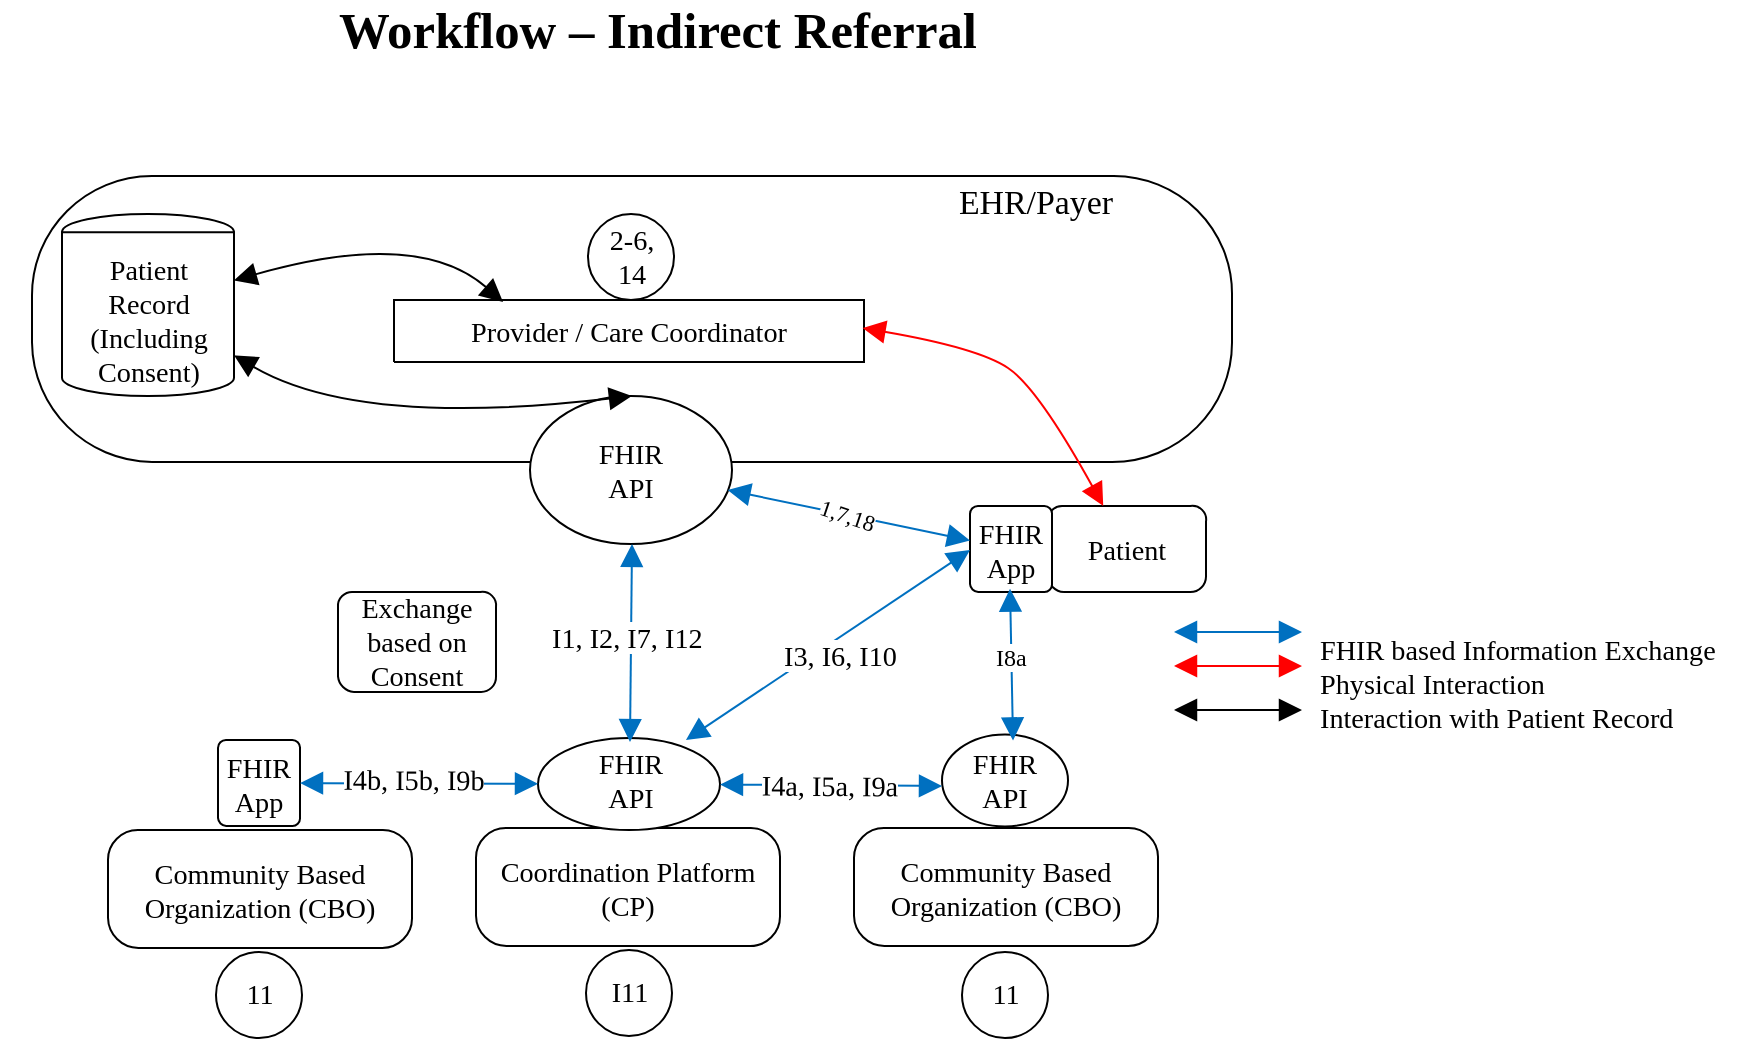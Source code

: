 <mxfile version="20.3.0" type="device"><diagram name="Page-1" id="Page-1"><mxGraphModel dx="632" dy="381" grid="1" gridSize="10" guides="1" tooltips="1" connect="1" arrows="1" fold="1" page="1" pageScale="1" pageWidth="850" pageHeight="1100" math="0" shadow="0"><root><mxCell id="0"/><mxCell id="1" value="Connector" parent="0"/><mxCell id="2" style="vsdxID=18;fillColor=#FFFFFF;gradientColor=none;shape=stencil(vVTJEoIwDP2aHmG6CMLZ5T86WqBjpUyoin9vmcAo68nhluUl6UvSEHGoC1kpwmntwN7US19dQcSRcK7LQoF2XiLiRMQhs6BysI/yinolW2Qr3e2zzdBgHKNtCKfvXkX9jFijyx9s+jeshIv3QY8N0wTR0MF3LIxjNDXDBH3CKAl51CEC2eg6AOuk07ZEf4c2EnIV+HJBZmQ+cNUvpaqJeZbMuLh/3j5a45PEEz4sGfAZ9YduRWW27gLpfyAnk06nk04HnVlq9QbNWVqxWS6MhoyPyPDvUq5+r012du0DeuF7ETJtDB6UX//4gngTXh9x+gA=);points=[[1,0.5,0],[0.5,0.5,0],[0.5,0,0],[0.03,0.12,0],[0.97,0.12,0],[0.03,0.88,0],[0.97,0.88,0]];labelBackgroundColor=none;rounded=0;html=1;whiteSpace=wrap;" parent="1" vertex="1"><mxGeometry x="127" y="114" width="600" height="143" as="geometry"/></mxCell><mxCell id="3" value="&lt;div style=&quot;font-size: 1px&quot;&gt;&lt;font style=&quot;font-size:14.11px;font-family:Calibri;color:#000000;direction:ltr;letter-spacing:0px;line-height:120%;opacity:1&quot;&gt;Provider / Care Coordinator&lt;br/&gt;&lt;/font&gt;&lt;/div&gt;" style="verticalAlign=middle;align=center;vsdxID=3;fillColor=#FFFFFF;gradientColor=none;shape=stencil(nZBLDoAgDERP0z3SIyjew0SURgSD+Lu9kMZoXLhwN9O+tukAlrNpJg1SzDH4QW/URgNYgZTkjA4UkwJUgGXng+6DX1zLfmoymdXo17xh5zmRJ6Q42BWCfc2oJfdAr+Yv+AP9Cb7OJ3H/2JG1HNGz/84klThPVCc=);points=[[0.5,1,0],[1,0.5,0],[0.5,0,0],[0,0.5,0],[0.5,0.5,0]];labelBackgroundColor=none;rounded=0;html=1;whiteSpace=wrap;" parent="1" vertex="1"><mxGeometry x="308" y="176" width="235" height="31" as="geometry"/></mxCell><mxCell id="4" style="vsdxID=4;fillColor=#FFFFFF;gradientColor=none;shape=stencil(rVFBDsIwDHtNj5VCK14wxj8ilm0VZZ3SAuX3tAoIBhwQ4mbHjhMlyjZxxJmUgZg47OnsujQqu1HGuGkkdqkgZVtlmz4wDRyOUyd8xuqs6BBONSFLH9QOAxdha6FbcSLvisR5oQEvvfegFXyMgqwxu6g5JEwuTIupHnkgXcbo3uNwyxEpnonmt/Ivi/1nLfhirQIeZ+6d9/KlZ/31LaUkL7XtFQ==);points=[[0.5,0,0],[0.5,0.5,0],[0,0.5,0],[0.5,1,0],[1,0.5,0]];labelBackgroundColor=none;rounded=0;html=1;whiteSpace=wrap;" parent="1" vertex="1"><mxGeometry x="376" y="224" width="101" height="74" as="geometry"/></mxCell><mxCell id="5" value="&lt;div style=&quot;font-size: 1px&quot;&gt;&lt;font style=&quot;font-size:14.11px;font-family:Calibri;color:#000000;direction:ltr;letter-spacing:0px;line-height:120%;opacity:1&quot;&gt;FHIR&lt;br/&gt;API&lt;br/&gt;&lt;/font&gt;&lt;/div&gt;" style="text;vsdxID=4;fillColor=none;gradientColor=none;points=[[0.5,0,0],[0.5,0.5,0],[0,0.5,0],[0.5,1,0],[1,0.5,0]];labelBackgroundColor=none;rounded=0;html=1;whiteSpace=wrap;verticalAlign=middle;align=center;strokeColor=none;;html=1;" parent="4" vertex="1"><mxGeometry x="6.35" y="4.58" width="88.85" height="64.79" as="geometry"/></mxCell><mxCell id="6" value="&lt;div style=&quot;font-size: 1px&quot;&gt;&lt;font style=&quot;font-size:14.11px;font-family:Calibri;color:#000000;direction:ltr;letter-spacing:0px;line-height:120%;opacity:1&quot;&gt;Patient&lt;br/&gt;&lt;/font&gt;&lt;/div&gt;" style="verticalAlign=middle;align=center;vsdxID=12;fillColor=#FFFFFF;gradientColor=none;shape=stencil(vVRLDoIwED1NlzT9BIG1n3s0WqCxUjJUxdtbMhKlgivDbj6vM32v0yFy29Wq1USwzoM767s5+ZrIHRHCNLUG44NF5J7IbelAV+CuzQn9Vg3Iwbq421Chx3OcDUcEe4wu+gfEWtN8YIu/YRUcQw5GLC1SRMMIzynPMdRPC4wFc04z+UIkqjddAs4rb1yD+RfaKqh0EtolpVXVJNXdtW6/wrNk4ubheiJb5pPTrIj4bChLJ3wifdhaVGb7LpD+BzJ+abb5UiadKrMk9QriLI3YLBfOaCoiMgUVPBrb2W+wysz++oDBeG+E0liLC+UzH2+QEMLtI/dP);points=[[1,0.5,0],[0.5,0.5,0],[0.5,0,0],[0.03,0.05,0],[0.97,0.05,0],[0.03,0.95,0],[0.97,0.95,0]];labelBackgroundColor=none;rounded=0;html=1;whiteSpace=wrap;" parent="1" vertex="1"><mxGeometry x="635" y="279" width="79" height="43" as="geometry"/></mxCell><mxCell id="7" value="&lt;div style=&quot;font-size: 1px&quot;&gt;&lt;font style=&quot;font-size:14.11px;font-family:Calibri;color:#000000;direction:ltr;letter-spacing:0px;line-height:120%;opacity:1&quot;&gt;Coordination Platform (CP)&lt;br/&gt;&lt;/font&gt;&lt;/div&gt;" style="verticalAlign=middle;align=center;vsdxID=13;fillColor=#FFFFFF;gradientColor=none;shape=stencil(vVTbEoIgEP0aHmUQjOq57D+YRGUicVYq+/tw0ElRe2p828tZlrM3xE5NKWqJKGksmJt8qcyWiJ0RpaoqJSjrJMRSxE65AVmAeVSZ12vRITvpbp7dC62Pi0kXQsl7UL1+8VitqhH2+DesgKvzwYDFBw+GHk13mPSmdho/vLdPcNIDItGqJgJjhVWm8u4erAUUMnLJolyLYuJqXlLWM/MilTC3+x3/RYbvAjYJ5scJm6A4ZCsmi3lXOP8DOWvzftZnyieVWan0BrVZma9FJjHBMQ+ocExoMLKLG7DJwP7aPSd8j0GutPa3ZOwPj4cz+cPD0g8=);points=[[0,0.5,0],[1,0.5,0],[0.5,1,0],[0.5,0,0],[0.03,0.04,0],[0.97,0.04,0],[0.03,0.96,0],[0.97,0.96,0]];labelBackgroundColor=none;rounded=0;html=1;whiteSpace=wrap;" parent="1" vertex="1"><mxGeometry x="349" y="440" width="152" height="59" as="geometry"/></mxCell><mxCell id="8" value="&lt;div style=&quot;font-size: 1px&quot;&gt;&lt;font style=&quot;font-size:16.93px;font-family:Calibri;color:#000000;direction:ltr;letter-spacing:0px;line-height:120%;opacity:1&quot;&gt;EHR/Payer&lt;br/&gt;&lt;/font&gt;&lt;/div&gt;" style="verticalAlign=middle;align=center;vsdxID=19;fillColor=none;gradientColor=none;shape=stencil(nZBLDoAgDERP0z3SIyjew0SURgSD+Lu9kMZoXLhwN9O+tukAlrNpJg1SzDH4QW/URgNYgZTkjA4UkwJUgGXng+6DX1zLfmoymdXo17xh5zmRJ6Q42BWCfc2oJfdAr+Yv+AP9Cb7OJ3H/2JG1HNGz/84klThPVCc=);strokeColor=none;points=[];labelBackgroundColor=none;rounded=0;html=1;whiteSpace=wrap;" parent="1" vertex="1"><mxGeometry x="522" y="114" width="214" height="28" as="geometry"/></mxCell><mxCell id="50" value="&lt;div style=&quot;font-size: 1px&quot;&gt;&lt;/div&gt;" style="vsdxID=38;edgeStyle=none;startArrow=block;endArrow=block;startSize=9;endSize=9;strokeColor=#ff0000;spacingTop=0;spacingBottom=0;spacingLeft=0;spacingRight=0;verticalAlign=middle;html=1;labelBackgroundColor=#ffffff;rounded=0;align=center;" parent="1" edge="1"><mxGeometry relative="1" as="geometry"><Array as="points"/><mxPoint x="698" y="359" as="sourcePoint"/><mxPoint x="762" y="359" as="targetPoint"/></mxGeometry></mxCell><mxCell id="9" value="&lt;div style=&quot;font-size: 1px&quot;&gt;&lt;p style=&quot;align:left;margin-left:0;margin-right:0;margin-top:0px;margin-bottom:0px;text-indent:0;valign:middle;direction:ltr;&quot;&gt;&lt;font style=&quot;font-size:14.11px;font-family:Calibri;color:#000000;direction:ltr;letter-spacing:0px;line-height:120%;opacity:1&quot;&gt;FHIR based Information Exchange&lt;br/&gt;Physical Interaction&lt;br/&gt;Interaction with Patient Record&lt;br/&gt;&lt;/font&gt;&lt;/p&gt;&lt;/div&gt;" style="verticalAlign=middle;align=left;vsdxID=39;fillColor=none;gradientColor=none;shape=stencil(nZBLDoAgDERP0z3SIyjew0SURgSD+Lu9kMZoXLhwN9O+tukAlrNpJg1SzDH4QW/URgNYgZTkjA4UkwJUgGXng+6DX1zLfmoymdXo17xh5zmRJ6Q42BWCfc2oJfdAr+Yv+AP9Cb7OJ3H/2JG1HNGz/84klThPVCc=);strokeColor=none;points=[];labelBackgroundColor=none;rounded=0;html=1;whiteSpace=wrap;" parent="1" vertex="1"><mxGeometry x="769" y="322" width="214" height="91" as="geometry"/></mxCell><mxCell id="51" value="&lt;div style=&quot;font-size: 1px&quot;&gt;&lt;/div&gt;" style="vsdxID=40;edgeStyle=none;startArrow=block;endArrow=block;startSize=9;endSize=9;strokeColor=#0070c0;spacingTop=0;spacingBottom=0;spacingLeft=0;spacingRight=0;verticalAlign=middle;html=1;labelBackgroundColor=#FFFFFF;rounded=0;align=center;" parent="1" edge="1"><mxGeometry relative="1" as="geometry"><Array as="points"/><mxPoint x="698" y="342" as="sourcePoint"/><mxPoint x="762" y="342" as="targetPoint"/></mxGeometry></mxCell><mxCell id="10" value="&lt;div style=&quot;font-size: 1px&quot;&gt;&lt;font style=&quot;font-size:14.11px;font-family:Calibri;color:#000000;direction:ltr;letter-spacing:0px;line-height:120%;opacity:1&quot;&gt;Exchange based  on Consent&lt;br/&gt;&lt;/font&gt;&lt;/div&gt;" style="verticalAlign=middle;align=center;vsdxID=57;fillColor=#FFFFFF;gradientColor=none;shape=stencil(vVRLDoIwED1NlzQtBYG1n3s0WqCxUjJUxdtbMhKlgivDbj5vZvLmR8S2q2WrSMw6B/as7vrkaiJ2JI51UyvQzktE7InYlhZUBfbanFBv5YAcpIu9DRl6jONsCInZY1RRPyDW6OYDW/wNK+HofTBiaZoiGkZ4QvMCTf00wZgwT2jyAkSy110E1kmnbYPuF9hIqFTkq0WlkdXE1d2Var/Ms1zC2jylm2U2Oc2KgI2gGZ+wCbrD1mIyW3eB8z+Q4ZzZ5mvOPJl0ZqHTK/RmYb9mmXBGi3DIGeVpsLKzJ7DKwv46Pi+8v0GpjcFn8ukPv4c34ecR+yc=);points=[[1,0.5,0],[0.5,0.5,0],[0.5,0,0],[0.03,0.05,0],[0.97,0.05,0],[0.03,0.95,0],[0.97,0.95,0]];labelBackgroundColor=none;rounded=0;html=1;whiteSpace=wrap;" parent="1" vertex="1"><mxGeometry x="280" y="322" width="79" height="50" as="geometry"/></mxCell><mxCell id="11" value="&lt;div style=&quot;font-size: 1px&quot;&gt;&lt;font style=&quot;font-size:14.11px;font-family:Calibri;color:#000000;direction:ltr;letter-spacing:0px;line-height:120%;opacity:1&quot;&gt;FHIR App&lt;br/&gt;&lt;/font&gt;&lt;/div&gt;" style="verticalAlign=middle;align=center;vsdxID=60;fillColor=#FFFFFF;gradientColor=none;shape=stencil(vVTLjsMgDPwajkEE0gfntvsfqCUJKg2RQ7fp3y+RE22hSU9VbrZnjDUjYyIOXa1aTTjrPLirfpiLr4k4Es5NU2swPkREnIg4lA50Be7eXDBv1cAcopv7HV7osS9nQwtnzynF/Ae51jQvXPk1roJzwGDiUpEjG0b6nu4FVvq4f3pPMroZe/pM9abLwHnljWsQH9lWQaWzMC0rraoiqHto3b6VZ7W8DaeF/KSmKFI1chupScxhawmZnbsg+RvM1JjdNjZGUh4bs+DzCtYsrdeskjzAMpYSSmyTrOzsD1hlXz/9vRD8H4PSWIu35BVPj0co4eERpz8=);points=[[1,0.5,0],[0.5,0.5,0],[0.5,0,0],[0.03,0.03,0],[0.97,0.03,0],[0.03,0.97,0],[0.97,0.97,0]];labelBackgroundColor=none;rounded=0;html=1;whiteSpace=wrap;" parent="1" vertex="1"><mxGeometry x="596" y="279" width="41" height="43" as="geometry"/></mxCell><mxCell id="12" style="vsdxID=66;fillColor=#FFFFFF;gradientColor=none;shape=stencil(vVFBDgIhDHwNRxKE+IJ1/Ufjll0iLpuCLv5eSDWKevLgbaYznTatMF2cYEGhVUwUjri6IU3C7ITWbp6QXCpImF6YzgbCkcJ5HpgvUJ0VncKlJmTuU7VDqyuzLdM9O4EORaLcaIpa7yNoo75GqSwhuygpJEguzM1UDzSiLGOk9TDec1iKK+LyUf5lsf+tVcDzzNZ5z1961d/fUkr8UtPfAA==);points=[[0.5,0,0],[0.5,0.5,0],[0,0.5,0],[0.5,1,0],[1,0.5,0],[0.15,0.85,0],[0.85,0.85,0],[0.85,0.15,0],[0.15,0.15,0]];labelBackgroundColor=none;rounded=0;html=1;whiteSpace=wrap;" parent="1" vertex="1"><mxGeometry x="405" y="133" width="43" height="43" as="geometry"/></mxCell><mxCell id="13" value="&lt;div style=&quot;font-size: 1px&quot;&gt;&lt;font style=&quot;font-size:14.11px;font-family:Calibri;color:#000000;direction:ltr;letter-spacing:0px;line-height:120%;opacity:1&quot;&gt;2-6, 14&lt;br/&gt;&lt;/font&gt;&lt;/div&gt;" style="text;vsdxID=66;fillColor=none;gradientColor=none;points=[[0.5,0,0],[0.5,0.5,0],[0,0.5,0],[0.5,1,0],[1,0.5,0],[0.15,0.85,0],[0.85,0.85,0],[0.85,0.15,0],[0.15,0.15,0]];labelBackgroundColor=none;rounded=0;html=1;whiteSpace=wrap;verticalAlign=middle;align=center;strokeColor=none;;html=1;" parent="12" vertex="1"><mxGeometry x="2.71" y="5.03" width="37.97" height="32.54" as="geometry"/></mxCell><mxCell id="14" style="vsdxID=70;fillColor=#FFFFFF;gradientColor=none;shape=stencil(vVHRDsIgDPwaHkkQ4hfM+R+N6xgRx1LQ4d8LKcZpfPLBt7veXdu0wnRxggWFVjFROOPqhjQJcxBau3lCcqkgYXphujEQWgrXeWC+QHVWdAm32iFzTtWEVndmO6ZHdgKdikTNqfdspeZtND+TXzupLCG7KCkkSC7Mb0M9kEVZpsjRg205luKKuGzKP+/1v60KeB15dN7zj7b651NKiR9q+gc=);points=[[1,0.5,0],[0.5,0.5,0],[0.5,0,0],[0.5,0.2,0]];labelBackgroundColor=none;rounded=0;html=1;whiteSpace=wrap;" parent="1" vertex="1"><mxGeometry x="142" y="133" width="86" height="91" as="geometry"/></mxCell><mxCell id="15" style="vsdxID=71;fillColor=#FFFFFF;gradientColor=none;shape=stencil(nZHBDsIgDIafhiMJg3jwPOd7ENdtRISloMO3F1KMm1EP3vq3X/s3LVNtmPQMTIoQ0Z9hMX2cmDowKY2bAE3MEVMdU+3gEUb0V9eTnnUhS3TxtzIhUZ8oHVLcSe1JHonUeMolrOSuoljZpur0lB9HicR1MoGjjzoa7zauVuMIPNvwweqxzqFSWADmVXqzmDUOvjs3P9h/ye1hcvC652CspXes6+/3zyn6neoe);points=[[0,0.5,0],[1,0.5,0],[0.5,1,0],[0.5,0,0],[0.5,0.2,0]];labelBackgroundColor=none;rounded=0;html=1;whiteSpace=wrap;" parent="14" vertex="1"><mxGeometry width="86" height="91" as="geometry"/></mxCell><mxCell id="16" value="&lt;div style=&quot;font-size: 1px&quot;&gt;&lt;font style=&quot;font-size:14.11px;font-family:Calibri;color:#000000;direction:ltr;letter-spacing:0px;line-height:120%;opacity:1&quot;&gt;&lt;br/&gt;Patient&lt;br/&gt;Record&lt;br/&gt;(Including&lt;br/&gt;Consent)&lt;br/&gt;&lt;/font&gt;&lt;/div&gt;" style="text;vsdxID=70;fillColor=none;gradientColor=none;points=[[1,0.5,0],[0.5,0.5,0],[0.5,0,0],[0.5,0.2,0]];labelBackgroundColor=none;rounded=0;html=1;whiteSpace=wrap;verticalAlign=middle;align=center;strokeColor=none;;html=1;" parent="14" vertex="1"><mxGeometry y="-0.72" width="86.99" height="91.72" as="geometry"/></mxCell><mxCell id="52" value="&lt;div style=&quot;font-size: 1px&quot;&gt;&lt;/div&gt;" style="vsdxID=74;edgeStyle=none;startArrow=block;endArrow=block;startSize=9;endSize=9;strokeColor=#000000;spacingTop=0;spacingBottom=0;spacingLeft=0;spacingRight=0;verticalAlign=middle;html=1;labelBackgroundColor=#ffffff;rounded=0;align=center;" parent="1" edge="1"><mxGeometry relative="1" as="geometry"><Array as="points"/><mxPoint x="698" y="381" as="sourcePoint"/><mxPoint x="762" y="381" as="targetPoint"/></mxGeometry></mxCell><mxCell id="17" style="vsdxID=75;fillColor=#FFFFFF;gradientColor=none;shape=stencil(rVFBDsIwDHtNj5VCK14wxj8ilm0VZZ3SAuX3tAoIBhwQ4mbHjhMlyjZxxJmUgZg47OnsujQqu1HGuGkkdqkgZVtlmz4wDRyOUyd8xuqs6BBONSFLH9QOAxdha6FbcSLvisR5oQEvvfegFXyMgqwxu6g5JEwuTIupHnkgXcbo3uNwyxEpnonmt/Ivi/1nLfhirQIeZ+6d9/KlZ/31LaUkL7XtFQ==);points=[[0.5,0,0],[0.5,0.5,0],[0,0.5,0],[0.5,1,0],[1,0.5,0]];labelBackgroundColor=none;rounded=0;html=1;whiteSpace=wrap;" parent="1" vertex="1"><mxGeometry x="380" y="395" width="91" height="46" as="geometry"/></mxCell><mxCell id="18" value="&lt;div style=&quot;font-size: 1px&quot;&gt;&lt;font style=&quot;font-size:14.11px;font-family:Calibri;color:#000000;direction:ltr;letter-spacing:0px;line-height:120%;opacity:1&quot;&gt;FHIR&lt;br/&gt;API&lt;br/&gt;&lt;/font&gt;&lt;/div&gt;" style="text;vsdxID=75;fillColor=none;gradientColor=none;points=[[0.5,0,0],[0.5,0.5,0],[0,0.5,0],[0.5,1,0],[1,0.5,0]];labelBackgroundColor=none;rounded=0;html=1;whiteSpace=wrap;verticalAlign=middle;align=center;strokeColor=none;;html=1;" parent="17" vertex="1"><mxGeometry x="19.27" y="1" width="55.46" height="40.44" as="geometry"/></mxCell><mxCell id="19" value="&lt;div style=&quot;font-size: 1px&quot;&gt;&lt;font style=&quot;font-size:14.11px;font-family:Calibri;color:#000000;direction:ltr;letter-spacing:0px;line-height:120%;opacity:1&quot;&gt;Community Based Organization (CBO)&lt;br/&gt;&lt;/font&gt;&lt;/div&gt;" style="verticalAlign=middle;align=center;vsdxID=76;fillColor=#FFFFFF;gradientColor=none;shape=stencil(vVTbEoIgEP0aHmUQjOq57D+YRGUicVYq+/tw0ElRe2p828tZlrM3xE5NKWqJKGksmJt8qcyWiJ0RpaoqJSjrJMRSxE65AVmAeVSZ12vRITvpbp7dC62Pi0kXQsl7UL1+8VitqhH2+DesgKvzwYDFBw+GHk13mPSmdho/vLdPcNIDItGqJgJjhVWm8u4erAUUMnLJolyLYuJqXlLWM/MilTC3+x3/RYbvAjYJ5scJm6A4ZCsmi3lXOP8DOWvzftZnyieVWan0BrVZma9FJjHBMQ+ocExoMLKLG7DJwP7aPSd8j0GutPa3ZOwPj4cz+cPD0g8=);points=[[0,0.5,0],[1,0.5,0],[0.5,1,0],[0.5,0,0],[0.03,0.04,0],[0.97,0.04,0],[0.03,0.96,0],[0.97,0.96,0]];labelBackgroundColor=none;rounded=0;html=1;whiteSpace=wrap;" parent="1" vertex="1"><mxGeometry x="538" y="440" width="152" height="59" as="geometry"/></mxCell><mxCell id="20" style="vsdxID=77;fillColor=#FFFFFF;gradientColor=none;shape=stencil(rVFBDsIwDHtNj5VCK14wxj8ilm0VZZ3SAuX3tAoIBhwQ4mbHjhMlyjZxxJmUgZg47OnsujQqu1HGuGkkdqkgZVtlmz4wDRyOUyd8xuqs6BBONSFLH9QOAxdha6FbcSLvisR5oQEvvfegFXyMgqwxu6g5JEwuTIupHnkgXcbo3uNwyxEpnonmt/Ivi/1nLfhirQIeZ+6d9/KlZ/31LaUkL7XtFQ==);points=[[0.5,0,0],[0.5,0.5,0],[0,0.5,0],[0.5,1,0],[1,0.5,0]];labelBackgroundColor=none;rounded=0;html=1;whiteSpace=wrap;" parent="1" vertex="1"><mxGeometry x="582" y="393.22" width="63" height="46" as="geometry"/></mxCell><mxCell id="21" value="&lt;div style=&quot;font-size: 1px&quot;&gt;&lt;font style=&quot;font-size:14.11px;font-family:Calibri;color:#000000;direction:ltr;letter-spacing:0px;line-height:120%;opacity:1&quot;&gt;FHIR&lt;br/&gt;API&lt;br/&gt;&lt;/font&gt;&lt;/div&gt;" style="text;vsdxID=77;fillColor=none;gradientColor=none;points=[[0.5,0,0],[0.5,0.5,0],[0,0.5,0],[0.5,1,0],[1,0.5,0]];labelBackgroundColor=none;rounded=0;html=1;whiteSpace=wrap;verticalAlign=middle;align=center;strokeColor=none;;html=1;" parent="20" vertex="1"><mxGeometry x="3.96" y="2.67" width="55.46" height="40.44" as="geometry"/></mxCell><mxCell id="22" value="&lt;div style=&quot;font-size: 1px&quot;&gt;&lt;font style=&quot;font-size:14.11px;font-family:Calibri;color:#000000;direction:ltr;letter-spacing:0px;line-height:120%;opacity:1&quot;&gt;Community Based Organization (CBO)&lt;br/&gt;&lt;/font&gt;&lt;/div&gt;" style="verticalAlign=middle;align=center;vsdxID=78;fillColor=#FFFFFF;gradientColor=none;shape=stencil(vVTbEoIgEP0aHmUQjOq57D+YRGUicVYq+/tw0ElRe2p828tZlrM3xE5NKWqJKGksmJt8qcyWiJ0RpaoqJSjrJMRSxE65AVmAeVSZ12vRITvpbp7dC62Pi0kXQsl7UL1+8VitqhH2+DesgKvzwYDFBw+GHk13mPSmdho/vLdPcNIDItGqJgJjhVWm8u4erAUUMnLJolyLYuJqXlLWM/MilTC3+x3/RYbvAjYJ5scJm6A4ZCsmi3lXOP8DOWvzftZnyieVWan0BrVZma9FJjHBMQ+ocExoMLKLG7DJwP7aPSd8j0GutPa3ZOwPj4cz+cPD0g8=);points=[[0,0.5,0],[1,0.5,0],[0.5,1,0],[0.5,0,0],[0.03,0.04,0],[0.97,0.04,0],[0.03,0.96,0],[0.97,0.96,0]];labelBackgroundColor=none;rounded=0;html=1;whiteSpace=wrap;" parent="1" vertex="1"><mxGeometry x="165" y="441" width="152" height="59" as="geometry"/></mxCell><mxCell id="23" value="&lt;div style=&quot;font-size: 1px&quot;&gt;&lt;font style=&quot;font-size:14.11px;font-family:Calibri;color:#000000;direction:ltr;letter-spacing:0px;line-height:120%;opacity:1&quot;&gt;FHIR App&lt;br/&gt;&lt;/font&gt;&lt;/div&gt;" style="verticalAlign=middle;align=center;vsdxID=80;fillColor=#FFFFFF;gradientColor=none;shape=stencil(vVTLjsMgDPwajkEE0gfntvsfqCUJKg2RQ7fp3y+RE22hSU9VbrZnjDUjYyIOXa1aTTjrPLirfpiLr4k4Es5NU2swPkREnIg4lA50Be7eXDBv1cAcopv7HV7osS9nQwtnzynF/Ae51jQvXPk1roJzwGDiUpEjG0b6nu4FVvq4f3pPMroZe/pM9abLwHnljWsQH9lWQaWzMC0rraoiqHto3b6VZ7W8DaeF/KSmKFI1chupScxhawmZnbsg+RvM1JjdNjZGUh4bs+DzCtYsrdeskjzAMpYSSmyTrOzsD1hlXz/9vRD8H4PSWIu35BVPj0co4eERpz8=);points=[[1,0.5,0],[0.5,0.5,0],[0.5,0,0],[0.03,0.03,0],[0.97,0.03,0],[0.03,0.97,0],[0.97,0.97,0]];labelBackgroundColor=none;rounded=0;html=1;whiteSpace=wrap;" parent="1" vertex="1"><mxGeometry x="220" y="396" width="41" height="43" as="geometry"/></mxCell><mxCell id="24" value="&lt;div style=&quot;font-size: 1px&quot;&gt;&lt;font style=&quot;font-size:25.4px;font-family:Calibri;color:#000000;direction:ltr;letter-spacing:0px;line-height:120%;opacity:1&quot;&gt;&lt;b&gt;Workflow – Indirect Referral&lt;br&gt;&lt;/b&gt;&lt;/font&gt;&lt;/div&gt;" style="verticalAlign=middle;align=center;vsdxID=88;fillColor=none;gradientColor=none;shape=stencil(nZBLDoAgDERP0z3SIyjew0SURgSD+Lu9kMZoXLhwN9O+tukAlrNpJg1SzDH4QW/URgNYgZTkjA4UkwJUgGXng+6DX1zLfmoymdXo17xh5zmRJ6Q42BWCfc2oJfdAr+Yv+AP9Cb7OJ3H/2JG1HNGz/84klThPVCc=);strokeColor=none;points=[];labelBackgroundColor=none;rounded=0;html=1;whiteSpace=wrap;" parent="1" vertex="1"><mxGeometry x="111" y="27" width="658" height="28" as="geometry"/></mxCell><mxCell id="25" style="vsdxID=89;fillColor=#FFFFFF;gradientColor=none;shape=stencil(vVFBDgIhDHwNRxKE+IJ1/Ufjll0iLpuCLv5eSDWKevLgbaYznTatMF2cYEGhVUwUjri6IU3C7ITWbp6QXCpImF6YzgbCkcJ5HpgvUJ0VncKlJmTuU7VDqyuzLdM9O4EORaLcaIpa7yNoo75GqSwhuygpJEguzM1UDzSiLGOk9TDec1iKK+LyUf5lsf+tVcDzzNZ5z1961d/fUkr8UtPfAA==);points=[[0.5,0,0],[0.5,0.5,0],[0,0.5,0],[0.5,1,0],[1,0.5,0],[0.15,0.85,0],[0.85,0.85,0],[0.85,0.15,0],[0.15,0.15,0]];labelBackgroundColor=none;rounded=0;html=1;whiteSpace=wrap;" parent="1" vertex="1"><mxGeometry x="219" y="502" width="43" height="43" as="geometry"/></mxCell><mxCell id="26" value="&lt;div style=&quot;font-size: 1px&quot;&gt;&lt;font style=&quot;font-size:14.11px;font-family:Calibri;color:#000000;direction:ltr;letter-spacing:0px;line-height:120%;opacity:1&quot;&gt;11&lt;br/&gt;&lt;/font&gt;&lt;/div&gt;" style="text;vsdxID=89;fillColor=none;gradientColor=none;points=[[0.5,0,0],[0.5,0.5,0],[0,0.5,0],[0.5,1,0],[1,0.5,0],[0.15,0.85,0],[0.85,0.85,0],[0.85,0.15,0],[0.15,0.15,0]];labelBackgroundColor=none;rounded=0;html=1;whiteSpace=wrap;verticalAlign=middle;align=center;strokeColor=none;;html=1;" parent="25" vertex="1"><mxGeometry x="2.71" y="5.03" width="37.97" height="32.54" as="geometry"/></mxCell><mxCell id="27" style="vsdxID=90;fillColor=#FFFFFF;gradientColor=none;shape=stencil(vVFBDgIhDHwNRxKE+IJ1/Ufjll0iLpuCLv5eSDWKevLgbaYznTatMF2cYEGhVUwUjri6IU3C7ITWbp6QXCpImF6YzgbCkcJ5HpgvUJ0VncKlJmTuU7VDqyuzLdM9O4EORaLcaIpa7yNoo75GqSwhuygpJEguzM1UDzSiLGOk9TDec1iKK+LyUf5lsf+tVcDzzNZ5z1961d/fUkr8UtPfAA==);points=[[0.5,0,0],[0.5,0.5,0],[0,0.5,0],[0.5,1,0],[1,0.5,0],[0.15,0.85,0],[0.85,0.85,0],[0.85,0.15,0],[0.15,0.15,0]];labelBackgroundColor=none;rounded=0;html=1;whiteSpace=wrap;" parent="1" vertex="1"><mxGeometry x="592" y="502" width="43" height="43" as="geometry"/></mxCell><mxCell id="28" value="&lt;div style=&quot;font-size: 1px&quot;&gt;&lt;font style=&quot;font-size:14.11px;font-family:Calibri;color:#000000;direction:ltr;letter-spacing:0px;line-height:120%;opacity:1&quot;&gt;11&lt;br/&gt;&lt;/font&gt;&lt;/div&gt;" style="text;vsdxID=90;fillColor=none;gradientColor=none;points=[[0.5,0,0],[0.5,0.5,0],[0,0.5,0],[0.5,1,0],[1,0.5,0],[0.15,0.85,0],[0.85,0.85,0],[0.85,0.15,0],[0.15,0.15,0]];labelBackgroundColor=none;rounded=0;html=1;whiteSpace=wrap;verticalAlign=middle;align=center;strokeColor=none;;html=1;" parent="27" vertex="1"><mxGeometry x="2.71" y="5.03" width="37.97" height="32.54" as="geometry"/></mxCell><mxCell id="29" style="vsdxID=91;fillColor=#FFFFFF;gradientColor=none;shape=stencil(vVFBDgIhDHwNRxKE+IJ1/Ufjll0iLpuCLv5eSDWKevLgbaYznTatMF2cYEGhVUwUjri6IU3C7ITWbp6QXCpImF6YzgbCkcJ5HpgvUJ0VncKlJmTuU7VDqyuzLdM9O4EORaLcaIpa7yNoo75GqSwhuygpJEguzM1UDzSiLGOk9TDec1iKK+LyUf5lsf+tVcDzzNZ5z1961d/fUkr8UtPfAA==);points=[[0.5,0,0],[0.5,0.5,0],[0,0.5,0],[0.5,1,0],[1,0.5,0],[0.15,0.85,0],[0.85,0.85,0],[0.85,0.15,0],[0.15,0.15,0]];labelBackgroundColor=none;rounded=0;html=1;whiteSpace=wrap;" parent="1" vertex="1"><mxGeometry x="404" y="501" width="43" height="43" as="geometry"/></mxCell><mxCell id="30" value="&lt;div style=&quot;font-size: 1px&quot;&gt;&lt;font face=&quot;Verdana&quot; style=&quot;font-size: 14.11px; color: rgb(0, 0, 0); direction: ltr; letter-spacing: 0px; line-height: 120%; opacity: 1;&quot;&gt;I&lt;/font&gt;&lt;font style=&quot;font-size:14.11px;font-family:Calibri;color:#000000;direction:ltr;letter-spacing:0px;line-height:120%;opacity:1&quot;&gt;11&lt;br&gt;&lt;/font&gt;&lt;/div&gt;" style="text;vsdxID=91;fillColor=none;gradientColor=none;points=[[0.5,0,0],[0.5,0.5,0],[0,0.5,0],[0.5,1,0],[1,0.5,0],[0.15,0.85,0],[0.85,0.85,0],[0.85,0.15,0],[0.15,0.15,0]];labelBackgroundColor=none;rounded=0;html=1;whiteSpace=wrap;verticalAlign=middle;align=center;strokeColor=none;;html=1;" parent="29" vertex="1"><mxGeometry x="2.71" y="5.03" width="37.97" height="32.54" as="geometry"/></mxCell><mxCell id="33" style="vsdxID=82;edgeStyle=none;startArrow=block;endArrow=block;startSize=9;endSize=9;strokeColor=#0070c0;spacingTop=0;spacingBottom=0;spacingLeft=0;spacingRight=0;verticalAlign=middle;html=1;labelBackgroundColor=#FFFFFF;rounded=0;" parent="1" source="20" target="17" edge="1"><mxGeometry relative="1" as="geometry"><Array as="points"><mxPoint x="582" y="419"/></Array></mxGeometry></mxCell><mxCell id="34" value="&lt;div style=&quot;font-size: 1px&quot;&gt;&lt;font face=&quot;Verdana&quot; style=&quot;font-size: 14.11px; color: rgb(0, 0, 0); direction: ltr; letter-spacing: 0px; line-height: 120%; opacity: 1;&quot;&gt;I&lt;/font&gt;&lt;font style=&quot;font-size:14.11px;font-family:Calibri;color:#000000;direction:ltr;letter-spacing:0px;line-height:120%;opacity:1&quot;&gt;4a, &lt;/font&gt;&lt;font face=&quot;Verdana&quot; style=&quot;font-size: 14.11px; color: rgb(0, 0, 0); direction: ltr; letter-spacing: 0px; line-height: 120%; opacity: 1;&quot;&gt;I&lt;/font&gt;&lt;font style=&quot;font-size:14.11px;font-family:Calibri;color:#000000;direction:ltr;letter-spacing:0px;line-height:120%;opacity:1&quot;&gt;5a, &lt;/font&gt;&lt;font face=&quot;Verdana&quot; style=&quot;font-size: 14.11px; color: rgb(0, 0, 0); direction: ltr; letter-spacing: 0px; line-height: 120%; opacity: 1;&quot;&gt;I&lt;/font&gt;&lt;font style=&quot;font-size:14.11px;font-family:Calibri;color:#000000;direction:ltr;letter-spacing:0px;line-height:120%;opacity:1&quot;&gt;9a&lt;br&gt;&lt;/font&gt;&lt;/div&gt;" style="text;vsdxID=82;edgeStyle=none;startArrow=block;endArrow=block;startSize=9;endSize=9;strokeColor=none;spacingTop=0;spacingBottom=0;spacingLeft=0;spacingRight=0;verticalAlign=middle;html=1;labelBackgroundColor=#FFFFFF;rounded=0;align=center;fillColor=none;gradientColor=none;whiteSpace=wrap;rotation=0.28;;html=1;;rotation=0.371" parent="33" vertex="1"><mxGeometry width="80.3" height="28.23" relative="1" as="geometry"><mxPoint x="-40.15" y="-14.115" as="offset"/></mxGeometry></mxCell><mxCell id="35" style="vsdxID=81;edgeStyle=none;startArrow=block;endArrow=block;startSize=9;endSize=9;strokeColor=#0070c0;spacingTop=0;spacingBottom=0;spacingLeft=0;spacingRight=0;verticalAlign=middle;html=1;labelBackgroundColor=#FFFFFF;rounded=0;" parent="1" source="17" target="23" edge="1"><mxGeometry relative="1" as="geometry"><Array as="points"/></mxGeometry></mxCell><mxCell id="36" value="&lt;div style=&quot;font-size: 1px&quot;&gt;&lt;font face=&quot;Verdana&quot; style=&quot;font-size: 14.11px; color: rgb(0, 0, 0); direction: ltr; letter-spacing: 0px; line-height: 120%; opacity: 1;&quot;&gt;I&lt;/font&gt;&lt;font style=&quot;font-size:14.11px;font-family:Calibri;color:#000000;direction:ltr;letter-spacing:0px;line-height:120%;opacity:1&quot;&gt;4b, &lt;/font&gt;&lt;font face=&quot;Verdana&quot; style=&quot;font-size: 14.11px; color: rgb(0, 0, 0); direction: ltr; letter-spacing: 0px; line-height: 120%; opacity: 1;&quot;&gt;I&lt;/font&gt;&lt;font style=&quot;font-size:14.11px;font-family:Calibri;color:#000000;direction:ltr;letter-spacing:0px;line-height:120%;opacity:1&quot;&gt;5b, &lt;/font&gt;&lt;font face=&quot;Verdana&quot; style=&quot;font-size: 14.11px; color: rgb(0, 0, 0); direction: ltr; letter-spacing: 0px; line-height: 120%; opacity: 1;&quot;&gt;I&lt;/font&gt;&lt;font style=&quot;font-size:14.11px;font-family:Calibri;color:#000000;direction:ltr;letter-spacing:0px;line-height:120%;opacity:1&quot;&gt;9b&lt;br&gt;&lt;/font&gt;&lt;/div&gt;" style="text;vsdxID=81;edgeStyle=none;startArrow=block;endArrow=block;startSize=9;endSize=9;strokeColor=none;spacingTop=0;spacingBottom=0;spacingLeft=0;spacingRight=0;verticalAlign=middle;html=1;labelBackgroundColor=#FFFFFF;rounded=0;align=center;fillColor=none;gradientColor=none;whiteSpace=wrap;rotation=0.11;;html=1;;rotation=0.202" parent="35" vertex="1"><mxGeometry width="82.27" height="28.23" relative="1" as="geometry"><mxPoint x="-44" y="-16" as="offset"/></mxGeometry></mxCell><mxCell id="37" style="vsdxID=72;edgeStyle=none;startArrow=block;endArrow=block;startSize=9;endSize=9;strokeColor=#000000;spacingTop=0;spacingBottom=0;spacingLeft=0;spacingRight=0;verticalAlign=middle;html=1;labelBackgroundColor=#ffffff;curved=1;" parent="1" source="4" target="14" edge="1"><mxGeometry relative="1" as="geometry"><Array as="points"><mxPoint x="427" y="224"/><mxPoint x="290" y="240"/></Array></mxGeometry></mxCell><mxCell id="38" value="&lt;div style=&quot;font-size: 1px&quot;&gt;&lt;/div&gt;" style="text;vsdxID=72;edgeStyle=none;startArrow=block;endArrow=block;startSize=9;endSize=9;strokeColor=none;spacingTop=0;spacingBottom=0;spacingLeft=0;spacingRight=0;verticalAlign=middle;html=1;labelBackgroundColor=#ffffff;rounded=0;align=center;fillColor=none;gradientColor=none;whiteSpace=wrap;rotation=359.69;;html=1;;rotation=359.786" parent="37" vertex="1"><mxGeometry width="56.44" height="24.84" relative="1" as="geometry"><mxPoint x="-28.22" y="-12.42" as="offset"/></mxGeometry></mxCell><mxCell id="41" parent="1" vertex="1"><mxGeometry x="426" y="397" as="geometry"/></mxCell><mxCell id="42" style="vsdxID=34;edgeStyle=none;startArrow=block;endArrow=block;startSize=9;endSize=9;strokeColor=#0070c0;spacingTop=0;spacingBottom=0;spacingLeft=0;spacingRight=0;verticalAlign=middle;html=1;labelBackgroundColor=#FFFFFF;rounded=0;" parent="1" source="4" target="41" edge="1"><mxGeometry relative="1" as="geometry"><Array as="points"><mxPoint x="427" y="298"/></Array></mxGeometry></mxCell><mxCell id="44" style="vsdxID=37;edgeStyle=none;startArrow=block;endArrow=block;startSize=9;endSize=9;strokeColor=#ff0000;spacingTop=0;spacingBottom=0;spacingLeft=0;spacingRight=0;verticalAlign=middle;html=1;labelBackgroundColor=#ffffff;curved=1;exitX=0.997;exitY=0.452;exitDx=0;exitDy=0;exitPerimeter=0;" parent="1" source="3" target="6" edge="1"><mxGeometry relative="1" as="geometry"><Array as="points"><mxPoint x="600" y="200"/><mxPoint x="630" y="220"/></Array><mxPoint x="560" y="190" as="sourcePoint"/></mxGeometry></mxCell><mxCell id="45" value="&lt;div style=&quot;font-size: 1px&quot;&gt;&lt;/div&gt;" style="text;vsdxID=37;edgeStyle=none;startArrow=block;endArrow=block;startSize=9;endSize=9;strokeColor=none;spacingTop=0;spacingBottom=0;spacingLeft=0;spacingRight=0;verticalAlign=middle;html=1;labelBackgroundColor=#ffffff;rounded=0;align=center;fillColor=none;gradientColor=none;whiteSpace=wrap;rotation=0.1;;html=1;;rotation=25.308" parent="44" vertex="1"><mxGeometry width="56.44" height="24.84" relative="1" as="geometry"><mxPoint x="-28.22" y="-12.42" as="offset"/></mxGeometry></mxCell><mxCell id="46" style="vsdxID=52;edgeStyle=none;startArrow=block;endArrow=block;startSize=9;endSize=9;strokeColor=#000000;spacingTop=0;spacingBottom=0;spacingLeft=0;spacingRight=0;verticalAlign=middle;html=1;labelBackgroundColor=#ffffff;curved=1;exitX=0.232;exitY=0.031;exitDx=0;exitDy=0;exitPerimeter=0;" parent="1" source="3" target="14" edge="1"><mxGeometry relative="1" as="geometry"><Array as="points"><mxPoint x="320" y="140"/></Array></mxGeometry></mxCell><mxCell id="47" value="&lt;div style=&quot;font-size: 1px&quot;&gt;&lt;/div&gt;" style="text;vsdxID=52;edgeStyle=none;startArrow=block;endArrow=block;startSize=9;endSize=9;strokeColor=none;spacingTop=0;spacingBottom=0;spacingLeft=0;spacingRight=0;verticalAlign=middle;html=1;labelBackgroundColor=#ffffff;rounded=0;align=center;fillColor=none;gradientColor=none;whiteSpace=wrap;rotation=358.69;;html=1;;rotation=359.352" parent="46" vertex="1"><mxGeometry width="56.44" height="24.84" relative="1" as="geometry"><mxPoint x="-28.22" y="-12.42" as="offset"/></mxGeometry></mxCell><mxCell id="48" style="vsdxID=61;edgeStyle=none;startArrow=block;endArrow=block;startSize=9;endSize=9;strokeColor=#0070c0;spacingTop=0;spacingBottom=0;spacingLeft=0;spacingRight=0;verticalAlign=middle;html=1;labelBackgroundColor=#FFFFFF;rounded=0;exitX=0.978;exitY=0.635;exitDx=0;exitDy=0;exitPerimeter=0;" parent="1" source="4" target="11" edge="1"><mxGeometry relative="1" as="geometry"><Array as="points"/><mxPoint x="480" y="270" as="sourcePoint"/></mxGeometry></mxCell><mxCell id="49" value="&lt;div style=&quot;font-size: 1px&quot;&gt;&lt;font style=&quot;font-size: 11.29px; color: rgb(0, 0, 0); direction: ltr; letter-spacing: 0px; line-height: 120%; opacity: 1;&quot;&gt;1,7,18&lt;br&gt;&lt;/font&gt;&lt;/div&gt;" style="text;vsdxID=61;edgeStyle=none;startArrow=block;endArrow=block;startSize=9;endSize=9;strokeColor=none;spacingTop=0;spacingBottom=0;spacingLeft=0;spacingRight=0;verticalAlign=middle;html=1;labelBackgroundColor=#FFFFFF;rounded=0;align=center;fillColor=none;gradientColor=none;whiteSpace=wrap;rotation=0.14;;html=1;;rotation=18.48;fontFamily=Verdana;" parent="48" vertex="1"><mxGeometry width="56.44" height="24.84" relative="1" as="geometry"><mxPoint x="-28.22" y="-12.42" as="offset"/></mxGeometry></mxCell><mxCell id="Usf9piS04G33lyIzirzY-56" value="" style="vsdxID=62;edgeStyle=none;startArrow=block;endArrow=block;startSize=9;endSize=9;strokeColor=#0070c0;spacingTop=0;spacingBottom=0;spacingLeft=0;spacingRight=0;verticalAlign=middle;html=1;labelBackgroundColor=#FFFFFF;rounded=0;entryX=0.813;entryY=0.022;entryDx=0;entryDy=0;entryPerimeter=0;endFill=1;" parent="1" source="11" target="17" edge="1"><mxGeometry x="1" y="195" relative="1" as="geometry"><Array as="points"><mxPoint x="596" y="301"/></Array><mxPoint x="596" y="301" as="sourcePoint"/><mxPoint x="457" y="396.384" as="targetPoint"/><mxPoint x="-87" y="33" as="offset"/></mxGeometry></mxCell><mxCell id="Usf9piS04G33lyIzirzY-55" value="&lt;br style=&quot;color: rgb(0, 0, 0); font-family: Helvetica; font-size: 11px; font-style: normal; font-variant-ligatures: normal; font-variant-caps: normal; font-weight: 400; letter-spacing: normal; orphans: 2; text-align: center; text-indent: 0px; text-transform: none; widows: 2; word-spacing: 0px; -webkit-text-stroke-width: 0px; text-decoration-thickness: initial; text-decoration-style: initial; text-decoration-color: initial;&quot;&gt;&lt;font style=&quot;color: rgb(0, 0, 0); font-style: normal; font-variant-ligatures: normal; font-variant-caps: normal; font-weight: 400; letter-spacing: 0px; orphans: 2; text-align: center; text-indent: 0px; text-transform: none; widows: 2; word-spacing: 0px; -webkit-text-stroke-width: 0px; background-color: rgb(255, 255, 255); text-decoration-thickness: initial; text-decoration-style: initial; text-decoration-color: initial; font-size: 14.11px; direction: ltr; line-height: 16.932px; opacity: 1;&quot; face=&quot;Verdana&quot;&gt;I&lt;/font&gt;&lt;font style=&quot;color: rgb(0, 0, 0); font-style: normal; font-variant-ligatures: normal; font-variant-caps: normal; font-weight: 400; letter-spacing: 0px; orphans: 2; text-align: center; text-indent: 0px; text-transform: none; widows: 2; word-spacing: 0px; -webkit-text-stroke-width: 0px; background-color: rgb(255, 255, 255); text-decoration-thickness: initial; text-decoration-style: initial; text-decoration-color: initial; font-size: 14.11px; font-family: Calibri; direction: ltr; line-height: 16.932px; opacity: 1;&quot;&gt;3,&lt;span&gt;&amp;nbsp;&lt;/span&gt;&lt;/font&gt;&lt;font style=&quot;color: rgb(0, 0, 0); font-style: normal; font-variant-ligatures: normal; font-variant-caps: normal; font-weight: 400; letter-spacing: 0px; orphans: 2; text-align: center; text-indent: 0px; text-transform: none; widows: 2; word-spacing: 0px; -webkit-text-stroke-width: 0px; background-color: rgb(255, 255, 255); text-decoration-thickness: initial; text-decoration-style: initial; text-decoration-color: initial; font-size: 14.11px; direction: ltr; line-height: 16.932px; opacity: 1;&quot; face=&quot;Verdana&quot;&gt;I&lt;/font&gt;&lt;font style=&quot;color: rgb(0, 0, 0); font-style: normal; font-variant-ligatures: normal; font-variant-caps: normal; font-weight: 400; letter-spacing: 0px; orphans: 2; text-align: center; text-indent: 0px; text-transform: none; widows: 2; word-spacing: 0px; -webkit-text-stroke-width: 0px; background-color: rgb(255, 255, 255); text-decoration-thickness: initial; text-decoration-style: initial; text-decoration-color: initial; font-size: 14.11px; font-family: Calibri; direction: ltr; line-height: 16.932px; opacity: 1;&quot;&gt;6,&lt;span&gt;&amp;nbsp;&lt;/span&gt;&lt;/font&gt;&lt;font style=&quot;color: rgb(0, 0, 0); font-style: normal; font-variant-ligatures: normal; font-variant-caps: normal; font-weight: 400; letter-spacing: 0px; orphans: 2; text-align: center; text-indent: 0px; text-transform: none; widows: 2; word-spacing: 0px; -webkit-text-stroke-width: 0px; background-color: rgb(255, 255, 255); text-decoration-thickness: initial; text-decoration-style: initial; text-decoration-color: initial; font-size: 14.11px; direction: ltr; line-height: 16.932px; opacity: 1;&quot; face=&quot;Verdana&quot;&gt;I&lt;/font&gt;&lt;font style=&quot;color: rgb(0, 0, 0); font-style: normal; font-variant-ligatures: normal; font-variant-caps: normal; font-weight: 400; letter-spacing: 0px; orphans: 2; text-align: center; text-indent: 0px; text-transform: none; widows: 2; word-spacing: 0px; -webkit-text-stroke-width: 0px; background-color: rgb(255, 255, 255); text-decoration-thickness: initial; text-decoration-style: initial; text-decoration-color: initial; font-size: 14.11px; font-family: Calibri; direction: ltr; line-height: 16.932px; opacity: 1;&quot;&gt;10&lt;/font&gt;&lt;br style=&quot;color: rgb(0, 0, 0); font-family: Helvetica; font-size: 11px; font-style: normal; font-variant-ligatures: normal; font-variant-caps: normal; font-weight: 400; letter-spacing: normal; orphans: 2; text-align: center; text-indent: 0px; text-transform: none; widows: 2; word-spacing: 0px; -webkit-text-stroke-width: 0px; text-decoration-thickness: initial; text-decoration-style: initial; text-decoration-color: initial;&quot;&gt;" style="text;whiteSpace=wrap;html=1;fontFamily=Verdana;verticalAlign=middle;" parent="1" vertex="1"><mxGeometry x="501" y="337" width="70" height="20" as="geometry"/></mxCell><mxCell id="Usf9piS04G33lyIzirzY-61" value="&lt;div style=&quot;font-size: 1px&quot;&gt;&lt;/div&gt;" style="vsdxID=40;edgeStyle=none;startArrow=block;endArrow=block;startSize=9;endSize=9;strokeColor=#0070c0;spacingTop=0;spacingBottom=0;spacingLeft=0;spacingRight=0;verticalAlign=middle;html=1;labelBackgroundColor=#FFFFFF;rounded=0;align=center;exitX=0.569;exitY=0.008;exitDx=0;exitDy=0;exitPerimeter=0;entryX=0.488;entryY=0.961;entryDx=0;entryDy=0;entryPerimeter=0;" parent="1" source="21" target="11" edge="1"><mxGeometry relative="1" as="geometry"><Array as="points"/><mxPoint x="596" y="357" as="sourcePoint"/><mxPoint x="617" y="320" as="targetPoint"/></mxGeometry></mxCell><mxCell id="Usf9piS04G33lyIzirzY-58" value="&lt;font style=&quot;color: rgb(0, 0, 0); font-style: normal; font-variant-ligatures: normal; font-variant-caps: normal; font-weight: 400; letter-spacing: 0px; orphans: 2; text-align: center; text-indent: 0px; text-transform: none; widows: 2; word-spacing: 0px; -webkit-text-stroke-width: 0px; background-color: rgb(255, 255, 255); text-decoration-thickness: initial; text-decoration-style: initial; text-decoration-color: initial; font-size: 14.11px; direction: ltr; line-height: 16.932px; opacity: 1;&quot; face=&quot;Verdana&quot;&gt;I&lt;/font&gt;&lt;font style=&quot;color: rgb(0, 0, 0); font-style: normal; font-variant-ligatures: normal; font-variant-caps: normal; font-weight: 400; letter-spacing: 0px; orphans: 2; text-align: center; text-indent: 0px; text-transform: none; widows: 2; word-spacing: 0px; -webkit-text-stroke-width: 0px; background-color: rgb(255, 255, 255); text-decoration-thickness: initial; text-decoration-style: initial; text-decoration-color: initial; font-size: 14.11px; font-family: Calibri; direction: ltr; line-height: 16.932px; opacity: 1;&quot;&gt;1,&lt;span&gt;&amp;nbsp;&lt;/span&gt;&lt;/font&gt;&lt;font style=&quot;color: rgb(0, 0, 0); font-style: normal; font-variant-ligatures: normal; font-variant-caps: normal; font-weight: 400; letter-spacing: 0px; orphans: 2; text-align: center; text-indent: 0px; text-transform: none; widows: 2; word-spacing: 0px; -webkit-text-stroke-width: 0px; background-color: rgb(255, 255, 255); text-decoration-thickness: initial; text-decoration-style: initial; text-decoration-color: initial; font-size: 14.11px; direction: ltr; line-height: 16.932px; opacity: 1;&quot; face=&quot;Verdana&quot;&gt;I&lt;/font&gt;&lt;font style=&quot;color: rgb(0, 0, 0); font-style: normal; font-variant-ligatures: normal; font-variant-caps: normal; font-weight: 400; letter-spacing: 0px; orphans: 2; text-align: center; text-indent: 0px; text-transform: none; widows: 2; word-spacing: 0px; -webkit-text-stroke-width: 0px; background-color: rgb(255, 255, 255); text-decoration-thickness: initial; text-decoration-style: initial; text-decoration-color: initial; font-size: 14.11px; font-family: Calibri; direction: ltr; line-height: 16.932px; opacity: 1;&quot;&gt;2,&lt;span&gt;&amp;nbsp;&lt;/span&gt;&lt;/font&gt;&lt;font style=&quot;color: rgb(0, 0, 0); font-style: normal; font-variant-ligatures: normal; font-variant-caps: normal; font-weight: 400; letter-spacing: 0px; orphans: 2; text-align: center; text-indent: 0px; text-transform: none; widows: 2; word-spacing: 0px; -webkit-text-stroke-width: 0px; background-color: rgb(255, 255, 255); text-decoration-thickness: initial; text-decoration-style: initial; text-decoration-color: initial; font-size: 14.11px; direction: ltr; line-height: 16.932px; opacity: 1;&quot; face=&quot;Verdana&quot;&gt;I&lt;/font&gt;&lt;font style=&quot;color: rgb(0, 0, 0); font-style: normal; font-variant-ligatures: normal; font-variant-caps: normal; font-weight: 400; letter-spacing: 0px; orphans: 2; text-align: center; text-indent: 0px; text-transform: none; widows: 2; word-spacing: 0px; -webkit-text-stroke-width: 0px; background-color: rgb(255, 255, 255); text-decoration-thickness: initial; text-decoration-style: initial; text-decoration-color: initial; font-size: 14.11px; font-family: Calibri; direction: ltr; line-height: 16.932px; opacity: 1;&quot;&gt;7,&lt;span&gt;&amp;nbsp;&lt;/span&gt;&lt;/font&gt;&lt;font style=&quot;color: rgb(0, 0, 0); font-style: normal; font-variant-ligatures: normal; font-variant-caps: normal; font-weight: 400; letter-spacing: 0px; orphans: 2; text-align: center; text-indent: 0px; text-transform: none; widows: 2; word-spacing: 0px; -webkit-text-stroke-width: 0px; background-color: rgb(255, 255, 255); text-decoration-thickness: initial; text-decoration-style: initial; text-decoration-color: initial; font-size: 14.11px; direction: ltr; line-height: 16.932px; opacity: 1;&quot; face=&quot;Verdana&quot;&gt;I&lt;/font&gt;&lt;font style=&quot;color: rgb(0, 0, 0); font-style: normal; font-variant-ligatures: normal; font-variant-caps: normal; font-weight: 400; letter-spacing: 0px; orphans: 2; text-align: center; text-indent: 0px; text-transform: none; widows: 2; word-spacing: 0px; -webkit-text-stroke-width: 0px; background-color: rgb(255, 255, 255); text-decoration-thickness: initial; text-decoration-style: initial; text-decoration-color: initial; font-size: 14.11px; font-family: Calibri; direction: ltr; line-height: 16.932px; opacity: 1;&quot;&gt;12&lt;/font&gt;" style="text;whiteSpace=wrap;html=1;fontFamily=Verdana;" parent="1" vertex="1"><mxGeometry x="384.5" y="330" width="90" height="30" as="geometry"/></mxCell><mxCell id="Usf9piS04G33lyIzirzY-52" value="&lt;font style=&quot;color: rgb(0, 0, 0); font-style: normal; font-variant-ligatures: normal; font-variant-caps: normal; font-weight: 400; letter-spacing: 0px; orphans: 2; text-align: center; text-indent: 0px; text-transform: none; widows: 2; word-spacing: 0px; -webkit-text-stroke-width: 0px; background-color: rgb(255, 255, 255); text-decoration-thickness: initial; text-decoration-style: initial; text-decoration-color: initial; font-size: 12px; direction: ltr; line-height: 16.932px; opacity: 1;&quot; face=&quot;Verdana&quot;&gt;I&lt;/font&gt;&lt;font style=&quot;color: rgb(0, 0, 0); font-style: normal; font-variant-ligatures: normal; font-variant-caps: normal; font-weight: 400; letter-spacing: 0px; orphans: 2; text-align: center; text-indent: 0px; text-transform: none; widows: 2; word-spacing: 0px; -webkit-text-stroke-width: 0px; background-color: rgb(255, 255, 255); text-decoration-thickness: initial; text-decoration-style: initial; text-decoration-color: initial; font-size: 12px; font-family: Calibri; direction: ltr; line-height: 16.932px; opacity: 1;&quot;&gt;8a&lt;/font&gt;" style="text;whiteSpace=wrap;html=1;fontFamily=Verdana;fontSize=12;verticalAlign=middle;" parent="1" vertex="1"><mxGeometry x="607" y="350" width="30" height="10" as="geometry"/></mxCell></root></mxGraphModel></diagram></mxfile>